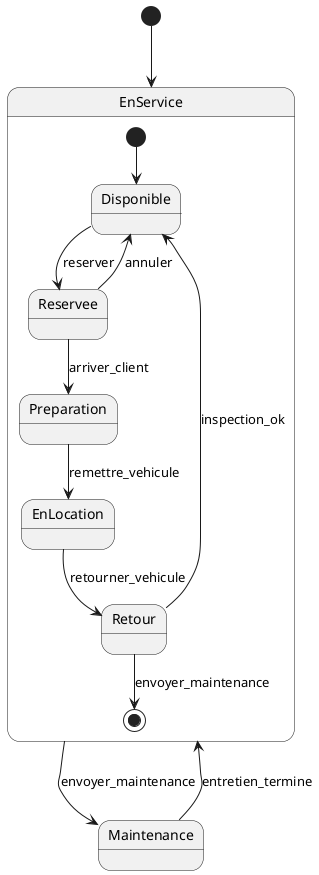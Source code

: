 @startuml RentIT

[*] --> EnService

state EnService {
  [*] --> Disponible

  state Disponible
  state Reservee
  state Preparation
  state EnLocation
  state Retour

  Disponible --> Reservee : reserver
  Reservee --> Disponible : annuler
  Reservee --> Preparation : arriver_client
  Preparation --> EnLocation : remettre_vehicule
  EnLocation --> Retour : retourner_vehicule
  Retour --> Disponible : inspection_ok
  Retour --> [*] : envoyer_maintenance
}

state Maintenance
EnService --> Maintenance : envoyer_maintenance
Maintenance --> EnService : entretien_termine

@enduml
